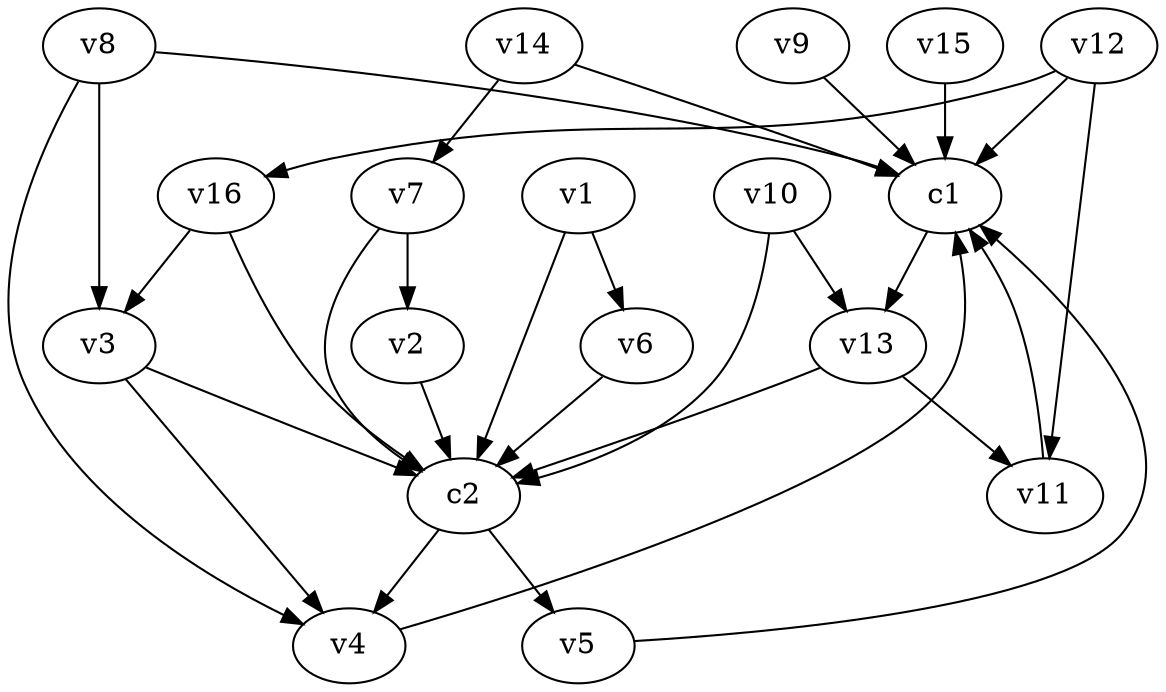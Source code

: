 strict digraph  {
c1;
c2;
v1;
v2;
v3;
v4;
v5;
v6;
v7;
v8;
v9;
v10;
v11;
v12;
v13;
v14;
v15;
v16;
c1 -> v13  [weight=1];
c2 -> v5  [weight=1];
c2 -> v4  [weight=1];
v1 -> c2  [weight=1];
v1 -> v6  [weight=1];
v2 -> c2  [weight=1];
v3 -> c2  [weight=1];
v3 -> v4  [weight=1];
v4 -> c1  [weight=1];
v5 -> c1  [weight=1];
v6 -> c2  [weight=1];
v7 -> c2  [weight=1];
v7 -> v2  [weight=1];
v8 -> c1  [weight=1];
v8 -> v3  [weight=1];
v8 -> v4  [weight=1];
v9 -> c1  [weight=1];
v10 -> c2  [weight=1];
v10 -> v13  [weight=1];
v11 -> c1  [weight=1];
v12 -> c1  [weight=1];
v12 -> v16  [weight=1];
v12 -> v11  [weight=1];
v13 -> c2  [weight=1];
v13 -> v11  [weight=1];
v14 -> c1  [weight=1];
v14 -> v7  [weight=1];
v15 -> c1  [weight=1];
v16 -> c2  [weight=1];
v16 -> v3  [weight=1];
}
